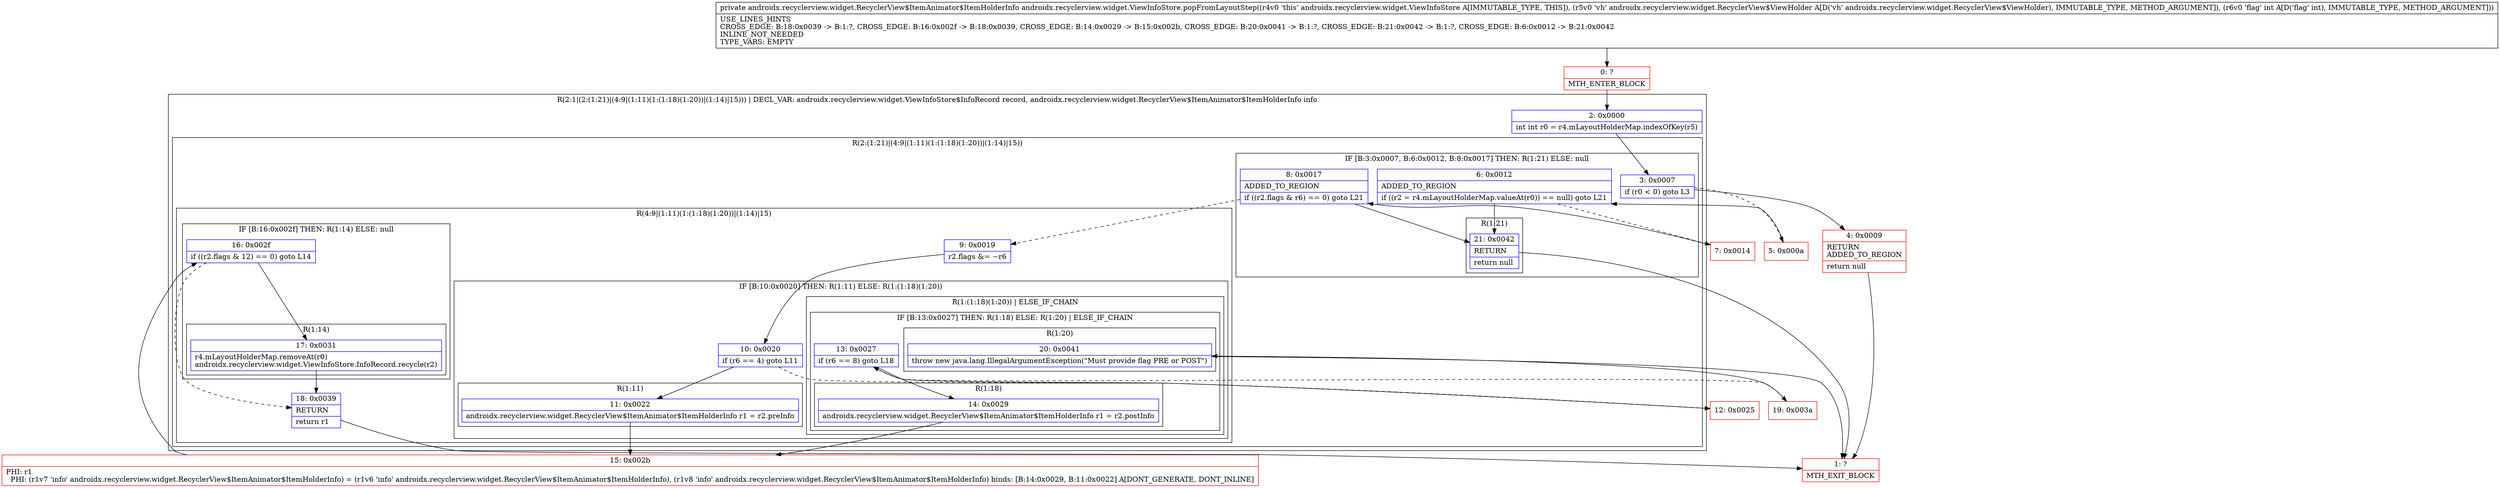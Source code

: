 digraph "CFG forandroidx.recyclerview.widget.ViewInfoStore.popFromLayoutStep(Landroidx\/recyclerview\/widget\/RecyclerView$ViewHolder;I)Landroidx\/recyclerview\/widget\/RecyclerView$ItemAnimator$ItemHolderInfo;" {
subgraph cluster_Region_16310128 {
label = "R(2:1|(2:(1:21)|(4:9|(1:11)(1:(1:18)(1:20))|(1:14)|15))) | DECL_VAR: androidx.recyclerview.widget.ViewInfoStore$InfoRecord record, androidx.recyclerview.widget.RecyclerView$ItemAnimator$ItemHolderInfo info\l";
node [shape=record,color=blue];
Node_2 [shape=record,label="{2\:\ 0x0000|int int r0 = r4.mLayoutHolderMap.indexOfKey(r5)\l}"];
subgraph cluster_Region_1908940333 {
label = "R(2:(1:21)|(4:9|(1:11)(1:(1:18)(1:20))|(1:14)|15))";
node [shape=record,color=blue];
subgraph cluster_IfRegion_1642768499 {
label = "IF [B:3:0x0007, B:6:0x0012, B:8:0x0017] THEN: R(1:21) ELSE: null";
node [shape=record,color=blue];
Node_3 [shape=record,label="{3\:\ 0x0007|if (r0 \< 0) goto L3\l}"];
Node_6 [shape=record,label="{6\:\ 0x0012|ADDED_TO_REGION\l|if ((r2 = r4.mLayoutHolderMap.valueAt(r0)) == null) goto L21\l}"];
Node_8 [shape=record,label="{8\:\ 0x0017|ADDED_TO_REGION\l|if ((r2.flags & r6) == 0) goto L21\l}"];
subgraph cluster_Region_967697271 {
label = "R(1:21)";
node [shape=record,color=blue];
Node_21 [shape=record,label="{21\:\ 0x0042|RETURN\l|return null\l}"];
}
}
subgraph cluster_Region_490481838 {
label = "R(4:9|(1:11)(1:(1:18)(1:20))|(1:14)|15)";
node [shape=record,color=blue];
Node_9 [shape=record,label="{9\:\ 0x0019|r2.flags &= ~r6\l}"];
subgraph cluster_IfRegion_411628248 {
label = "IF [B:10:0x0020] THEN: R(1:11) ELSE: R(1:(1:18)(1:20))";
node [shape=record,color=blue];
Node_10 [shape=record,label="{10\:\ 0x0020|if (r6 == 4) goto L11\l}"];
subgraph cluster_Region_344033941 {
label = "R(1:11)";
node [shape=record,color=blue];
Node_11 [shape=record,label="{11\:\ 0x0022|androidx.recyclerview.widget.RecyclerView$ItemAnimator$ItemHolderInfo r1 = r2.preInfo\l}"];
}
subgraph cluster_Region_696299154 {
label = "R(1:(1:18)(1:20)) | ELSE_IF_CHAIN\l";
node [shape=record,color=blue];
subgraph cluster_IfRegion_2137020046 {
label = "IF [B:13:0x0027] THEN: R(1:18) ELSE: R(1:20) | ELSE_IF_CHAIN\l";
node [shape=record,color=blue];
Node_13 [shape=record,label="{13\:\ 0x0027|if (r6 == 8) goto L18\l}"];
subgraph cluster_Region_1380244722 {
label = "R(1:18)";
node [shape=record,color=blue];
Node_14 [shape=record,label="{14\:\ 0x0029|androidx.recyclerview.widget.RecyclerView$ItemAnimator$ItemHolderInfo r1 = r2.postInfo\l}"];
}
subgraph cluster_Region_56977556 {
label = "R(1:20)";
node [shape=record,color=blue];
Node_20 [shape=record,label="{20\:\ 0x0041|throw new java.lang.IllegalArgumentException(\"Must provide flag PRE or POST\")\l}"];
}
}
}
}
subgraph cluster_IfRegion_1554273298 {
label = "IF [B:16:0x002f] THEN: R(1:14) ELSE: null";
node [shape=record,color=blue];
Node_16 [shape=record,label="{16\:\ 0x002f|if ((r2.flags & 12) == 0) goto L14\l}"];
subgraph cluster_Region_554902359 {
label = "R(1:14)";
node [shape=record,color=blue];
Node_17 [shape=record,label="{17\:\ 0x0031|r4.mLayoutHolderMap.removeAt(r0)\landroidx.recyclerview.widget.ViewInfoStore.InfoRecord.recycle(r2)\l}"];
}
}
Node_18 [shape=record,label="{18\:\ 0x0039|RETURN\l|return r1\l}"];
}
}
}
Node_0 [shape=record,color=red,label="{0\:\ ?|MTH_ENTER_BLOCK\l}"];
Node_4 [shape=record,color=red,label="{4\:\ 0x0009|RETURN\lADDED_TO_REGION\l|return null\l}"];
Node_1 [shape=record,color=red,label="{1\:\ ?|MTH_EXIT_BLOCK\l}"];
Node_5 [shape=record,color=red,label="{5\:\ 0x000a}"];
Node_7 [shape=record,color=red,label="{7\:\ 0x0014}"];
Node_15 [shape=record,color=red,label="{15\:\ 0x002b|PHI: r1 \l  PHI: (r1v7 'info' androidx.recyclerview.widget.RecyclerView$ItemAnimator$ItemHolderInfo) = (r1v6 'info' androidx.recyclerview.widget.RecyclerView$ItemAnimator$ItemHolderInfo), (r1v8 'info' androidx.recyclerview.widget.RecyclerView$ItemAnimator$ItemHolderInfo) binds: [B:14:0x0029, B:11:0x0022] A[DONT_GENERATE, DONT_INLINE]\l}"];
Node_12 [shape=record,color=red,label="{12\:\ 0x0025}"];
Node_19 [shape=record,color=red,label="{19\:\ 0x003a}"];
MethodNode[shape=record,label="{private androidx.recyclerview.widget.RecyclerView$ItemAnimator$ItemHolderInfo androidx.recyclerview.widget.ViewInfoStore.popFromLayoutStep((r4v0 'this' androidx.recyclerview.widget.ViewInfoStore A[IMMUTABLE_TYPE, THIS]), (r5v0 'vh' androidx.recyclerview.widget.RecyclerView$ViewHolder A[D('vh' androidx.recyclerview.widget.RecyclerView$ViewHolder), IMMUTABLE_TYPE, METHOD_ARGUMENT]), (r6v0 'flag' int A[D('flag' int), IMMUTABLE_TYPE, METHOD_ARGUMENT]))  | USE_LINES_HINTS\lCROSS_EDGE: B:18:0x0039 \-\> B:1:?, CROSS_EDGE: B:16:0x002f \-\> B:18:0x0039, CROSS_EDGE: B:14:0x0029 \-\> B:15:0x002b, CROSS_EDGE: B:20:0x0041 \-\> B:1:?, CROSS_EDGE: B:21:0x0042 \-\> B:1:?, CROSS_EDGE: B:6:0x0012 \-\> B:21:0x0042\lINLINE_NOT_NEEDED\lTYPE_VARS: EMPTY\l}"];
MethodNode -> Node_0;Node_2 -> Node_3;
Node_3 -> Node_4;
Node_3 -> Node_5[style=dashed];
Node_6 -> Node_7[style=dashed];
Node_6 -> Node_21;
Node_8 -> Node_9[style=dashed];
Node_8 -> Node_21;
Node_21 -> Node_1;
Node_9 -> Node_10;
Node_10 -> Node_11;
Node_10 -> Node_12[style=dashed];
Node_11 -> Node_15;
Node_13 -> Node_14;
Node_13 -> Node_19[style=dashed];
Node_14 -> Node_15;
Node_20 -> Node_1;
Node_16 -> Node_17;
Node_16 -> Node_18[style=dashed];
Node_17 -> Node_18;
Node_18 -> Node_1;
Node_0 -> Node_2;
Node_4 -> Node_1;
Node_5 -> Node_6;
Node_7 -> Node_8;
Node_15 -> Node_16;
Node_12 -> Node_13;
Node_19 -> Node_20;
}

